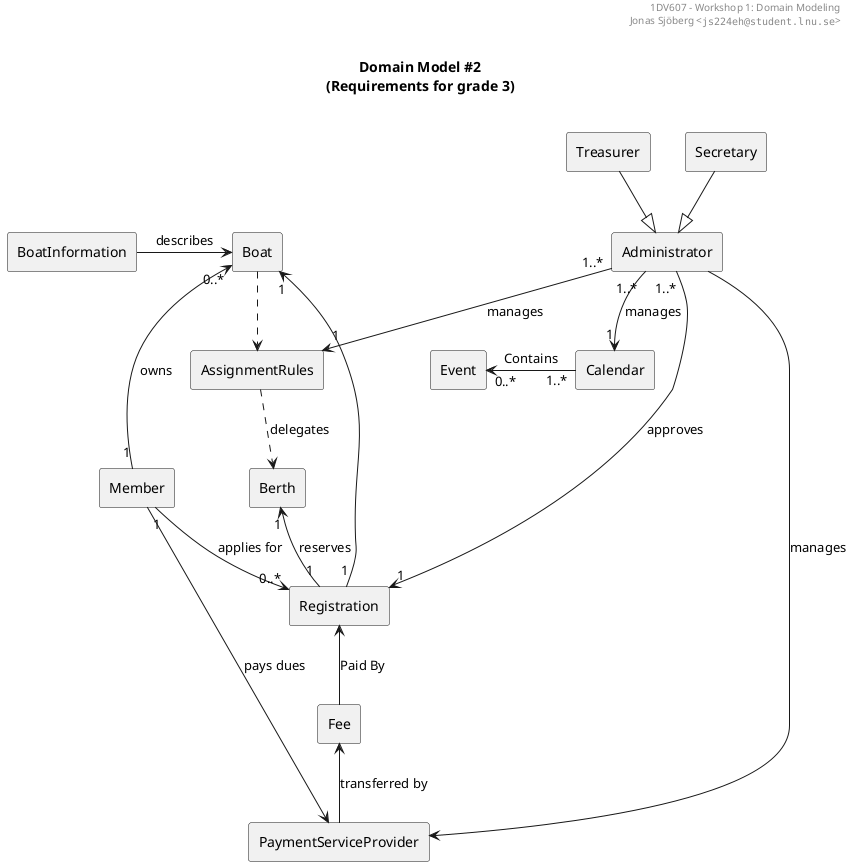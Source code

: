 ' ~~~~~~~~~~~~~~~~~~~~~~~~~~~~~~~~~~~~~~~~~~~~~~~~~~~~~~
' 1DV607 -- Object-Oriented Design and Analysis with UML
' Workshop 1: Domain Modeling
' ~~~~~~~~~~~~~~~~~~~~~~~~~~~~~~~~~~~~~~~~~~~~~~~~~~~~~~
' Created by Jonas Sjöberg (js224eh) on 2017-09-04.
' Linnaeus University
' ""js224eh@student.lnu.se""
' ""http://www.jonasjberg.com""
' ""https://github.com/jonasjberg""

@startuml
' ______________________________________________________________________________
' ____ CONFIGURATION OPTIONS ___________________________________________________
' debug flag creates a 'svek.dot' and 'svek.svg' file in ~/
' !pragma svek_trace on

skinparam {
    monochrome true
    'backgroundColor transparent
    classBackgroundColor transparent
    style strictuml
}

' ______________________________________________________________________________
' ____ USECASE DIAGRAM _________________________________________________________

header
1DV607 - Workshop 1: Domain Modeling
Jonas Sjöberg <""js224eh@student.lnu.se"">
end header

title \nDomain Model #2\n(Requirements for grade 3)\n

agent Administrator
agent Member
agent Treasurer
agent Secretary

agent Berth
agent Boat
agent BoatInformation
agent Calendar
agent Event
agent Fee
agent Registration
agent AssignmentRules

agent PaymentServiceProvider

BoatInformation -> Boat : describes

Treasurer --|> Administrator
Secretary --|> Administrator


Administrator "1..*" --> "1" Calendar : manages
Administrator "1..*" --> "1" AssignmentRules : manages
Administrator "1..*" -> "1" Registration : approves

Boat "0..*" <- "1" Member : owns
Member "1" --> "0..*" Registration : applies for

Registration <-- Fee : Paid By
Registration "1" --> "1" Boat
'Registration "1" -> "1" Berth : reserves
Berth "1" <-- "1" Registration : reserves

Event "0..*" <- "1..*" Calendar : Contains

Boat ..> AssignmentRules
AssignmentRules ..> Berth : delegates

Fee <-- PaymentServiceProvider : transferred by
Member --> PaymentServiceProvider : pays dues

Administrator --> PaymentServiceProvider : manages

@enduml
